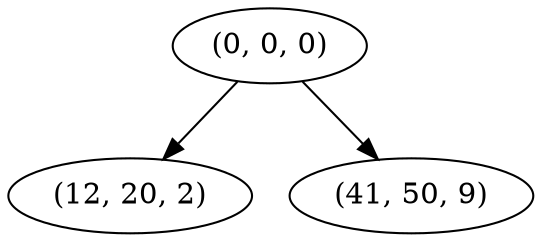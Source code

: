 digraph tree {
    "(0, 0, 0)";
    "(12, 20, 2)";
    "(41, 50, 9)";
    "(0, 0, 0)" -> "(12, 20, 2)";
    "(0, 0, 0)" -> "(41, 50, 9)";
}

